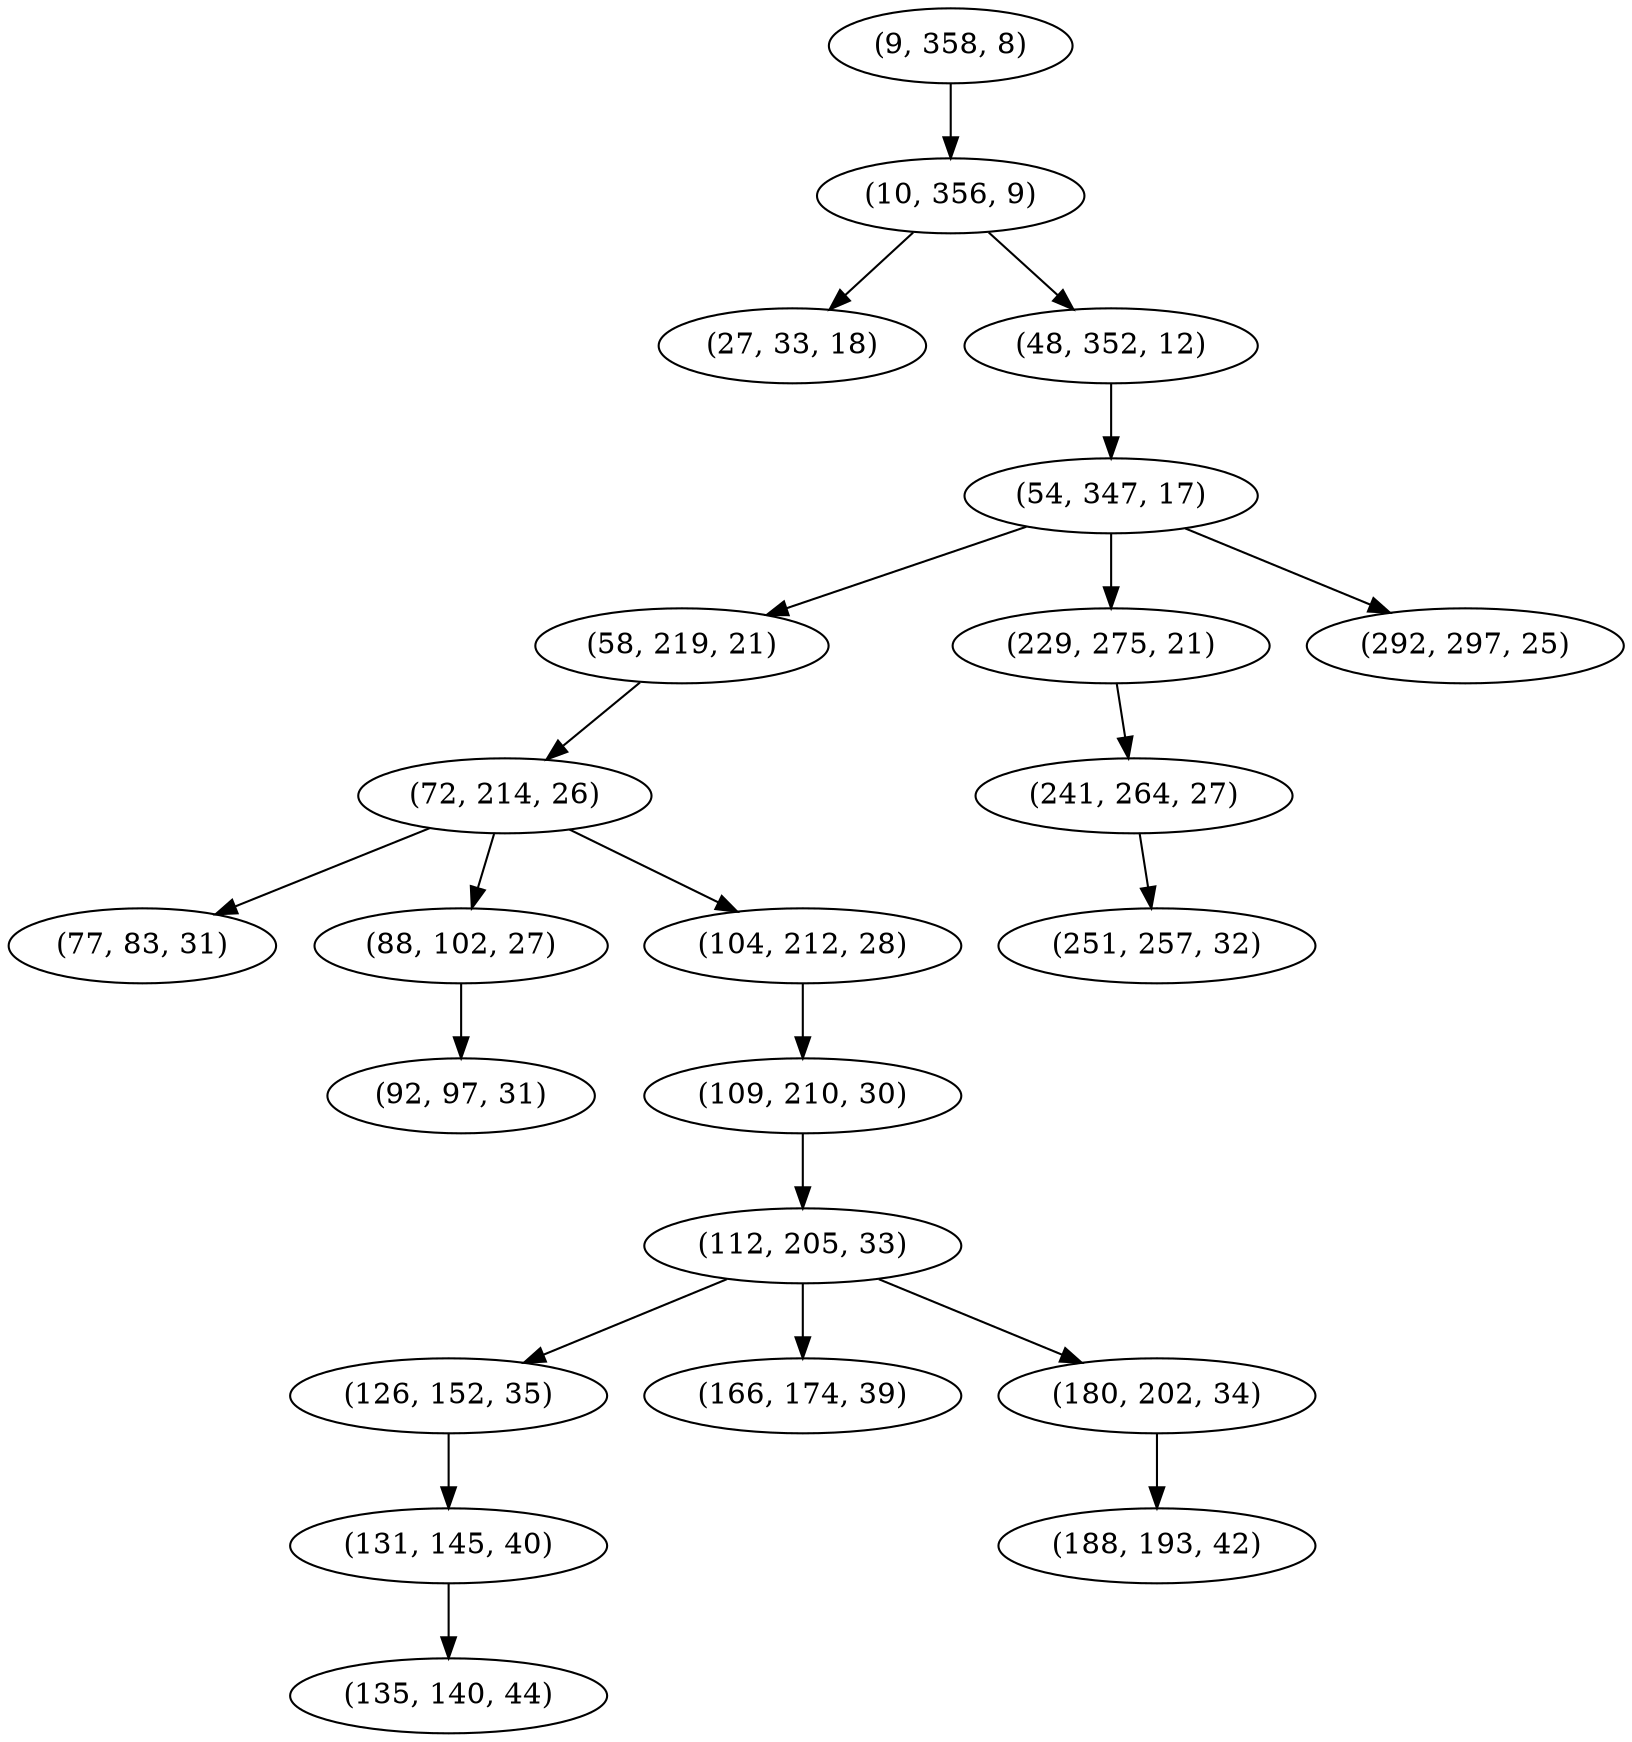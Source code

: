 digraph tree {
    "(9, 358, 8)";
    "(10, 356, 9)";
    "(27, 33, 18)";
    "(48, 352, 12)";
    "(54, 347, 17)";
    "(58, 219, 21)";
    "(72, 214, 26)";
    "(77, 83, 31)";
    "(88, 102, 27)";
    "(92, 97, 31)";
    "(104, 212, 28)";
    "(109, 210, 30)";
    "(112, 205, 33)";
    "(126, 152, 35)";
    "(131, 145, 40)";
    "(135, 140, 44)";
    "(166, 174, 39)";
    "(180, 202, 34)";
    "(188, 193, 42)";
    "(229, 275, 21)";
    "(241, 264, 27)";
    "(251, 257, 32)";
    "(292, 297, 25)";
    "(9, 358, 8)" -> "(10, 356, 9)";
    "(10, 356, 9)" -> "(27, 33, 18)";
    "(10, 356, 9)" -> "(48, 352, 12)";
    "(48, 352, 12)" -> "(54, 347, 17)";
    "(54, 347, 17)" -> "(58, 219, 21)";
    "(54, 347, 17)" -> "(229, 275, 21)";
    "(54, 347, 17)" -> "(292, 297, 25)";
    "(58, 219, 21)" -> "(72, 214, 26)";
    "(72, 214, 26)" -> "(77, 83, 31)";
    "(72, 214, 26)" -> "(88, 102, 27)";
    "(72, 214, 26)" -> "(104, 212, 28)";
    "(88, 102, 27)" -> "(92, 97, 31)";
    "(104, 212, 28)" -> "(109, 210, 30)";
    "(109, 210, 30)" -> "(112, 205, 33)";
    "(112, 205, 33)" -> "(126, 152, 35)";
    "(112, 205, 33)" -> "(166, 174, 39)";
    "(112, 205, 33)" -> "(180, 202, 34)";
    "(126, 152, 35)" -> "(131, 145, 40)";
    "(131, 145, 40)" -> "(135, 140, 44)";
    "(180, 202, 34)" -> "(188, 193, 42)";
    "(229, 275, 21)" -> "(241, 264, 27)";
    "(241, 264, 27)" -> "(251, 257, 32)";
}
